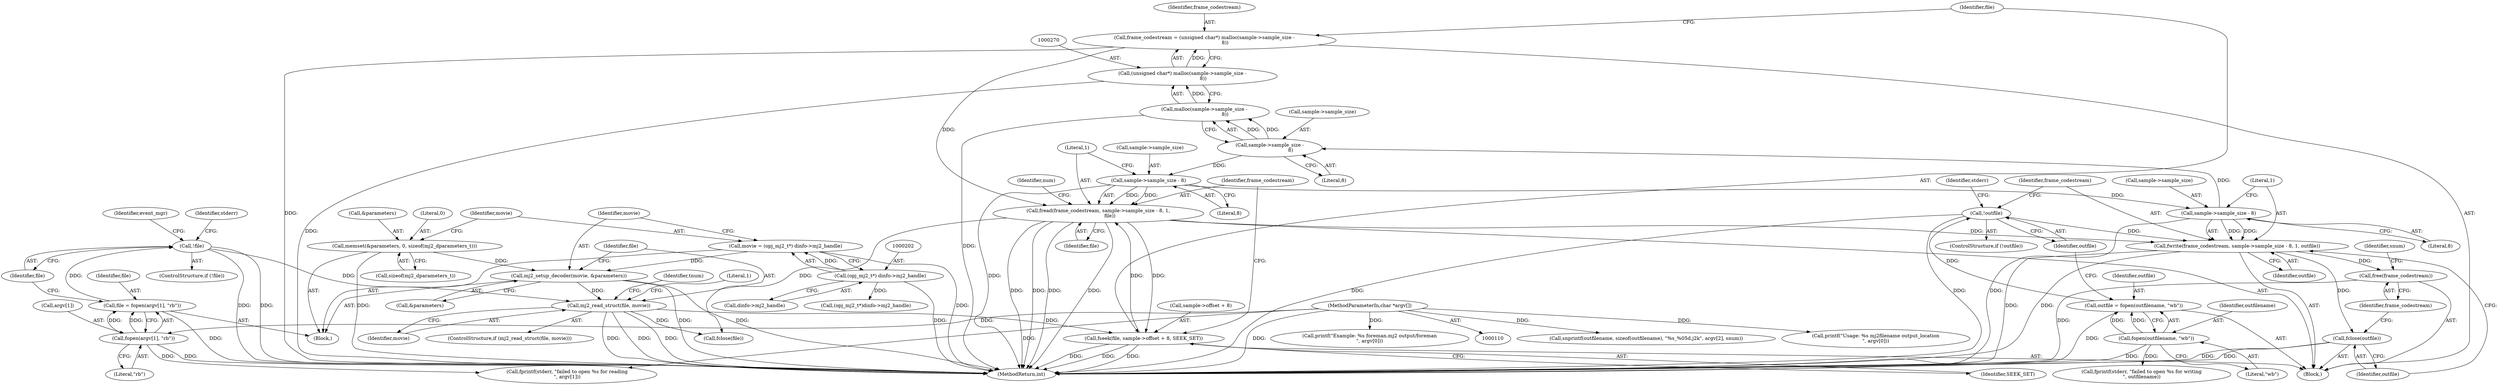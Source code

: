 digraph "0_openjpeg_6d8c0c06ee32dc03ba80acd48334e98728e56cf5@API" {
"1000332" [label="(Call,fwrite(frame_codestream, sample->sample_size - 8, 1, outfile))"];
"1000285" [label="(Call,fread(frame_codestream, sample->sample_size - 8, 1,\n               file))"];
"1000267" [label="(Call,frame_codestream = (unsigned char*) malloc(sample->sample_size -\n                           8))"];
"1000269" [label="(Call,(unsigned char*) malloc(sample->sample_size -\n                           8))"];
"1000271" [label="(Call,malloc(sample->sample_size -\n                           8))"];
"1000272" [label="(Call,sample->sample_size -\n                           8)"];
"1000334" [label="(Call,sample->sample_size - 8)"];
"1000287" [label="(Call,sample->sample_size - 8)"];
"1000277" [label="(Call,fseek(file, sample->offset + 8, SEEK_SET))"];
"1000211" [label="(Call,mj2_read_struct(file, movie))"];
"1000151" [label="(Call,!file)"];
"1000143" [label="(Call,file = fopen(argv[1], \"rb\"))"];
"1000145" [label="(Call,fopen(argv[1], \"rb\"))"];
"1000112" [label="(MethodParameterIn,char *argv[])"];
"1000206" [label="(Call,mj2_setup_decoder(movie, &parameters))"];
"1000199" [label="(Call,movie = (opj_mj2_t*) dinfo->mj2_handle)"];
"1000201" [label="(Call,(opj_mj2_t*) dinfo->mj2_handle)"];
"1000193" [label="(Call,memset(&parameters, 0, sizeof(mj2_dparameters_t)))"];
"1000323" [label="(Call,!outfile)"];
"1000317" [label="(Call,outfile = fopen(outfilename, \"wb\"))"];
"1000319" [label="(Call,fopen(outfilename, \"wb\"))"];
"1000341" [label="(Call,fclose(outfile))"];
"1000343" [label="(Call,free(frame_codestream))"];
"1000258" [label="(Block,)"];
"1000143" [label="(Call,file = fopen(argv[1], \"rb\"))"];
"1000288" [label="(Call,sample->sample_size)"];
"1000338" [label="(Literal,8)"];
"1000267" [label="(Call,frame_codestream = (unsigned char*) malloc(sample->sample_size -\n                           8))"];
"1000194" [label="(Call,&parameters)"];
"1000279" [label="(Call,sample->offset + 8)"];
"1000321" [label="(Literal,\"wb\")"];
"1000285" [label="(Call,fread(frame_codestream, sample->sample_size - 8, 1,\n               file))"];
"1000291" [label="(Literal,8)"];
"1000150" [label="(ControlStructure,if (!file))"];
"1000277" [label="(Call,fseek(file, sample->offset + 8, SEEK_SET))"];
"1000218" [label="(Identifier,tnum)"];
"1000200" [label="(Identifier,movie)"];
"1000324" [label="(Identifier,outfile)"];
"1000210" [label="(ControlStructure,if (mj2_read_struct(file, movie)))"];
"1000343" [label="(Call,free(frame_codestream))"];
"1000342" [label="(Identifier,outfile)"];
"1000286" [label="(Identifier,frame_codestream)"];
"1000296" [label="(Identifier,num)"];
"1000152" [label="(Identifier,file)"];
"1000155" [label="(Identifier,stderr)"];
"1000203" [label="(Call,dinfo->mj2_handle)"];
"1000212" [label="(Identifier,file)"];
"1000333" [label="(Identifier,frame_codestream)"];
"1000164" [label="(Identifier,event_mgr)"];
"1000257" [label="(Identifier,snum)"];
"1000292" [label="(Literal,1)"];
"1000335" [label="(Call,sample->sample_size)"];
"1000269" [label="(Call,(unsigned char*) malloc(sample->sample_size -\n                           8))"];
"1000272" [label="(Call,sample->sample_size -\n                           8)"];
"1000211" [label="(Call,mj2_read_struct(file, movie))"];
"1000145" [label="(Call,fopen(argv[1], \"rb\"))"];
"1000327" [label="(Identifier,stderr)"];
"1000344" [label="(Identifier,frame_codestream)"];
"1000197" [label="(Call,sizeof(mj2_dparameters_t))"];
"1000341" [label="(Call,fclose(outfile))"];
"1000144" [label="(Identifier,file)"];
"1000345" [label="(Call,fclose(file))"];
"1000207" [label="(Identifier,movie)"];
"1000201" [label="(Call,(opj_mj2_t*) dinfo->mj2_handle)"];
"1000199" [label="(Call,movie = (opj_mj2_t*) dinfo->mj2_handle)"];
"1000318" [label="(Identifier,outfile)"];
"1000213" [label="(Identifier,movie)"];
"1000146" [label="(Call,argv[1])"];
"1000273" [label="(Call,sample->sample_size)"];
"1000112" [label="(MethodParameterIn,char *argv[])"];
"1000332" [label="(Call,fwrite(frame_codestream, sample->sample_size - 8, 1, outfile))"];
"1000323" [label="(Call,!outfile)"];
"1000284" [label="(Identifier,SEEK_SET)"];
"1000326" [label="(Call,fprintf(stderr, \"failed to open %s for writing\n\", outfilename))"];
"1000206" [label="(Call,mj2_setup_decoder(movie, &parameters))"];
"1000196" [label="(Literal,0)"];
"1000319" [label="(Call,fopen(outfilename, \"wb\"))"];
"1000362" [label="(MethodReturn,int)"];
"1000271" [label="(Call,malloc(sample->sample_size -\n                           8))"];
"1000149" [label="(Literal,\"rb\")"];
"1000113" [label="(Block,)"];
"1000297" [label="(Call,snprintf(outfilename, sizeof(outfilename), \"%s_%05d.j2k\", argv[2], snum))"];
"1000293" [label="(Identifier,file)"];
"1000287" [label="(Call,sample->sample_size - 8)"];
"1000340" [label="(Identifier,outfile)"];
"1000268" [label="(Identifier,frame_codestream)"];
"1000154" [label="(Call,fprintf(stderr, \"failed to open %s for reading\n\", argv[1]))"];
"1000317" [label="(Call,outfile = fopen(outfilename, \"wb\"))"];
"1000334" [label="(Call,sample->sample_size - 8)"];
"1000208" [label="(Call,&parameters)"];
"1000216" [label="(Literal,1)"];
"1000278" [label="(Identifier,file)"];
"1000355" [label="(Call,(opj_mj2_t*)dinfo->mj2_handle)"];
"1000322" [label="(ControlStructure,if (!outfile))"];
"1000193" [label="(Call,memset(&parameters, 0, sizeof(mj2_dparameters_t)))"];
"1000131" [label="(Call,printf(\"Usage: %s mj2filename output_location\n\", argv[0]))"];
"1000339" [label="(Literal,1)"];
"1000151" [label="(Call,!file)"];
"1000276" [label="(Literal,8)"];
"1000320" [label="(Identifier,outfilename)"];
"1000136" [label="(Call,printf(\"Example: %s foreman.mj2 output/foreman\n\", argv[0]))"];
"1000332" -> "1000258"  [label="AST: "];
"1000332" -> "1000340"  [label="CFG: "];
"1000333" -> "1000332"  [label="AST: "];
"1000334" -> "1000332"  [label="AST: "];
"1000339" -> "1000332"  [label="AST: "];
"1000340" -> "1000332"  [label="AST: "];
"1000342" -> "1000332"  [label="CFG: "];
"1000332" -> "1000362"  [label="DDG: "];
"1000332" -> "1000362"  [label="DDG: "];
"1000285" -> "1000332"  [label="DDG: "];
"1000334" -> "1000332"  [label="DDG: "];
"1000334" -> "1000332"  [label="DDG: "];
"1000323" -> "1000332"  [label="DDG: "];
"1000332" -> "1000341"  [label="DDG: "];
"1000332" -> "1000343"  [label="DDG: "];
"1000285" -> "1000258"  [label="AST: "];
"1000285" -> "1000293"  [label="CFG: "];
"1000286" -> "1000285"  [label="AST: "];
"1000287" -> "1000285"  [label="AST: "];
"1000292" -> "1000285"  [label="AST: "];
"1000293" -> "1000285"  [label="AST: "];
"1000296" -> "1000285"  [label="CFG: "];
"1000285" -> "1000362"  [label="DDG: "];
"1000285" -> "1000362"  [label="DDG: "];
"1000285" -> "1000362"  [label="DDG: "];
"1000285" -> "1000362"  [label="DDG: "];
"1000285" -> "1000277"  [label="DDG: "];
"1000267" -> "1000285"  [label="DDG: "];
"1000287" -> "1000285"  [label="DDG: "];
"1000287" -> "1000285"  [label="DDG: "];
"1000277" -> "1000285"  [label="DDG: "];
"1000285" -> "1000345"  [label="DDG: "];
"1000267" -> "1000258"  [label="AST: "];
"1000267" -> "1000269"  [label="CFG: "];
"1000268" -> "1000267"  [label="AST: "];
"1000269" -> "1000267"  [label="AST: "];
"1000278" -> "1000267"  [label="CFG: "];
"1000267" -> "1000362"  [label="DDG: "];
"1000269" -> "1000267"  [label="DDG: "];
"1000269" -> "1000271"  [label="CFG: "];
"1000270" -> "1000269"  [label="AST: "];
"1000271" -> "1000269"  [label="AST: "];
"1000269" -> "1000362"  [label="DDG: "];
"1000271" -> "1000269"  [label="DDG: "];
"1000271" -> "1000272"  [label="CFG: "];
"1000272" -> "1000271"  [label="AST: "];
"1000271" -> "1000362"  [label="DDG: "];
"1000272" -> "1000271"  [label="DDG: "];
"1000272" -> "1000271"  [label="DDG: "];
"1000272" -> "1000276"  [label="CFG: "];
"1000273" -> "1000272"  [label="AST: "];
"1000276" -> "1000272"  [label="AST: "];
"1000334" -> "1000272"  [label="DDG: "];
"1000272" -> "1000287"  [label="DDG: "];
"1000334" -> "1000338"  [label="CFG: "];
"1000335" -> "1000334"  [label="AST: "];
"1000338" -> "1000334"  [label="AST: "];
"1000339" -> "1000334"  [label="CFG: "];
"1000334" -> "1000362"  [label="DDG: "];
"1000287" -> "1000334"  [label="DDG: "];
"1000287" -> "1000291"  [label="CFG: "];
"1000288" -> "1000287"  [label="AST: "];
"1000291" -> "1000287"  [label="AST: "];
"1000292" -> "1000287"  [label="CFG: "];
"1000287" -> "1000362"  [label="DDG: "];
"1000277" -> "1000258"  [label="AST: "];
"1000277" -> "1000284"  [label="CFG: "];
"1000278" -> "1000277"  [label="AST: "];
"1000279" -> "1000277"  [label="AST: "];
"1000284" -> "1000277"  [label="AST: "];
"1000286" -> "1000277"  [label="CFG: "];
"1000277" -> "1000362"  [label="DDG: "];
"1000277" -> "1000362"  [label="DDG: "];
"1000277" -> "1000362"  [label="DDG: "];
"1000211" -> "1000277"  [label="DDG: "];
"1000211" -> "1000210"  [label="AST: "];
"1000211" -> "1000213"  [label="CFG: "];
"1000212" -> "1000211"  [label="AST: "];
"1000213" -> "1000211"  [label="AST: "];
"1000216" -> "1000211"  [label="CFG: "];
"1000218" -> "1000211"  [label="CFG: "];
"1000211" -> "1000362"  [label="DDG: "];
"1000211" -> "1000362"  [label="DDG: "];
"1000211" -> "1000362"  [label="DDG: "];
"1000151" -> "1000211"  [label="DDG: "];
"1000206" -> "1000211"  [label="DDG: "];
"1000211" -> "1000345"  [label="DDG: "];
"1000151" -> "1000150"  [label="AST: "];
"1000151" -> "1000152"  [label="CFG: "];
"1000152" -> "1000151"  [label="AST: "];
"1000155" -> "1000151"  [label="CFG: "];
"1000164" -> "1000151"  [label="CFG: "];
"1000151" -> "1000362"  [label="DDG: "];
"1000151" -> "1000362"  [label="DDG: "];
"1000143" -> "1000151"  [label="DDG: "];
"1000143" -> "1000113"  [label="AST: "];
"1000143" -> "1000145"  [label="CFG: "];
"1000144" -> "1000143"  [label="AST: "];
"1000145" -> "1000143"  [label="AST: "];
"1000152" -> "1000143"  [label="CFG: "];
"1000143" -> "1000362"  [label="DDG: "];
"1000145" -> "1000143"  [label="DDG: "];
"1000145" -> "1000143"  [label="DDG: "];
"1000145" -> "1000149"  [label="CFG: "];
"1000146" -> "1000145"  [label="AST: "];
"1000149" -> "1000145"  [label="AST: "];
"1000145" -> "1000362"  [label="DDG: "];
"1000112" -> "1000145"  [label="DDG: "];
"1000145" -> "1000154"  [label="DDG: "];
"1000112" -> "1000110"  [label="AST: "];
"1000112" -> "1000362"  [label="DDG: "];
"1000112" -> "1000131"  [label="DDG: "];
"1000112" -> "1000136"  [label="DDG: "];
"1000112" -> "1000154"  [label="DDG: "];
"1000112" -> "1000297"  [label="DDG: "];
"1000206" -> "1000113"  [label="AST: "];
"1000206" -> "1000208"  [label="CFG: "];
"1000207" -> "1000206"  [label="AST: "];
"1000208" -> "1000206"  [label="AST: "];
"1000212" -> "1000206"  [label="CFG: "];
"1000206" -> "1000362"  [label="DDG: "];
"1000206" -> "1000362"  [label="DDG: "];
"1000199" -> "1000206"  [label="DDG: "];
"1000193" -> "1000206"  [label="DDG: "];
"1000199" -> "1000113"  [label="AST: "];
"1000199" -> "1000201"  [label="CFG: "];
"1000200" -> "1000199"  [label="AST: "];
"1000201" -> "1000199"  [label="AST: "];
"1000207" -> "1000199"  [label="CFG: "];
"1000199" -> "1000362"  [label="DDG: "];
"1000201" -> "1000199"  [label="DDG: "];
"1000201" -> "1000203"  [label="CFG: "];
"1000202" -> "1000201"  [label="AST: "];
"1000203" -> "1000201"  [label="AST: "];
"1000201" -> "1000362"  [label="DDG: "];
"1000201" -> "1000355"  [label="DDG: "];
"1000193" -> "1000113"  [label="AST: "];
"1000193" -> "1000197"  [label="CFG: "];
"1000194" -> "1000193"  [label="AST: "];
"1000196" -> "1000193"  [label="AST: "];
"1000197" -> "1000193"  [label="AST: "];
"1000200" -> "1000193"  [label="CFG: "];
"1000193" -> "1000362"  [label="DDG: "];
"1000323" -> "1000322"  [label="AST: "];
"1000323" -> "1000324"  [label="CFG: "];
"1000324" -> "1000323"  [label="AST: "];
"1000327" -> "1000323"  [label="CFG: "];
"1000333" -> "1000323"  [label="CFG: "];
"1000323" -> "1000362"  [label="DDG: "];
"1000323" -> "1000362"  [label="DDG: "];
"1000317" -> "1000323"  [label="DDG: "];
"1000317" -> "1000258"  [label="AST: "];
"1000317" -> "1000319"  [label="CFG: "];
"1000318" -> "1000317"  [label="AST: "];
"1000319" -> "1000317"  [label="AST: "];
"1000324" -> "1000317"  [label="CFG: "];
"1000317" -> "1000362"  [label="DDG: "];
"1000319" -> "1000317"  [label="DDG: "];
"1000319" -> "1000317"  [label="DDG: "];
"1000319" -> "1000321"  [label="CFG: "];
"1000320" -> "1000319"  [label="AST: "];
"1000321" -> "1000319"  [label="AST: "];
"1000319" -> "1000362"  [label="DDG: "];
"1000319" -> "1000326"  [label="DDG: "];
"1000341" -> "1000258"  [label="AST: "];
"1000341" -> "1000342"  [label="CFG: "];
"1000342" -> "1000341"  [label="AST: "];
"1000344" -> "1000341"  [label="CFG: "];
"1000341" -> "1000362"  [label="DDG: "];
"1000341" -> "1000362"  [label="DDG: "];
"1000343" -> "1000258"  [label="AST: "];
"1000343" -> "1000344"  [label="CFG: "];
"1000344" -> "1000343"  [label="AST: "];
"1000257" -> "1000343"  [label="CFG: "];
"1000343" -> "1000362"  [label="DDG: "];
}
